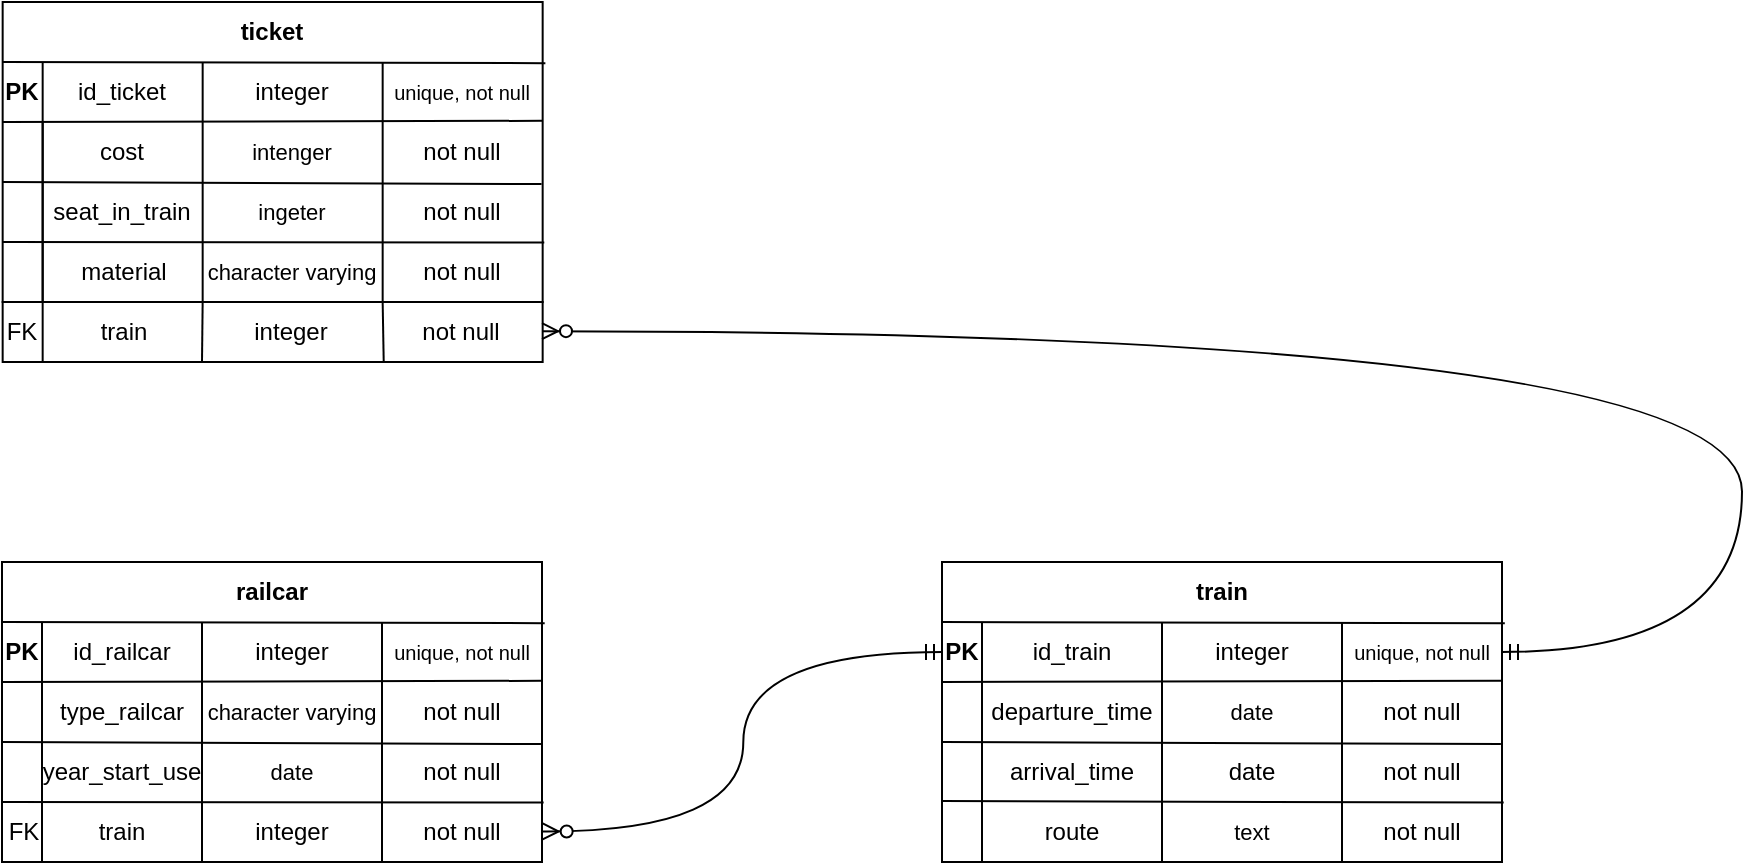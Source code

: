 <mxfile version="20.3.3" type="device"><diagram id="gQiFBLAHBLIhCvb7nNiL" name="Page-1"><mxGraphModel dx="2426" dy="1311" grid="1" gridSize="10" guides="1" tooltips="1" connect="1" arrows="1" fold="1" page="1" pageScale="1" pageWidth="827" pageHeight="1169" math="0" shadow="0"><root><mxCell id="0"/><mxCell id="1" parent="0"/><mxCell id="5uEjQwdNtYrOnMrNZGGL-101" value="" style="rounded=0;whiteSpace=wrap;html=1;" parent="1" vertex="1"><mxGeometry x="210.33" y="90" width="270" height="150" as="geometry"/></mxCell><mxCell id="5uEjQwdNtYrOnMrNZGGL-102" value="" style="endArrow=none;html=1;entryX=0;entryY=0.25;entryDx=0;entryDy=0;exitX=1;exitY=0.396;exitDx=0;exitDy=0;exitPerimeter=0;" parent="1" source="5uEjQwdNtYrOnMrNZGGL-101" edge="1"><mxGeometry width="50" height="50" relative="1" as="geometry"><mxPoint x="390.33" y="150" as="sourcePoint"/><mxPoint x="210.33" y="150" as="targetPoint"/></mxGeometry></mxCell><mxCell id="5uEjQwdNtYrOnMrNZGGL-103" value="" style="endArrow=none;html=1;entryX=0;entryY=0.25;entryDx=0;entryDy=0;exitX=0.998;exitY=0.607;exitDx=0;exitDy=0;exitPerimeter=0;" parent="1" source="5uEjQwdNtYrOnMrNZGGL-101" edge="1"><mxGeometry width="50" height="50" relative="1" as="geometry"><mxPoint x="390.33" y="180" as="sourcePoint"/><mxPoint x="210.33" y="180" as="targetPoint"/></mxGeometry></mxCell><mxCell id="5uEjQwdNtYrOnMrNZGGL-104" value="" style="endArrow=none;html=1;entryX=0;entryY=0.25;entryDx=0;entryDy=0;exitX=1.003;exitY=0.802;exitDx=0;exitDy=0;exitPerimeter=0;" parent="1" source="5uEjQwdNtYrOnMrNZGGL-101" edge="1"><mxGeometry width="50" height="50" relative="1" as="geometry"><mxPoint x="390.33" y="210" as="sourcePoint"/><mxPoint x="210.33" y="210" as="targetPoint"/></mxGeometry></mxCell><mxCell id="5uEjQwdNtYrOnMrNZGGL-105" value="" style="endArrow=none;html=1;entryX=0;entryY=0.25;entryDx=0;entryDy=0;exitX=1.005;exitY=0.204;exitDx=0;exitDy=0;exitPerimeter=0;" parent="1" source="5uEjQwdNtYrOnMrNZGGL-101" edge="1"><mxGeometry width="50" height="50" relative="1" as="geometry"><mxPoint x="390.33" y="120" as="sourcePoint"/><mxPoint x="210.33" y="120" as="targetPoint"/></mxGeometry></mxCell><mxCell id="5uEjQwdNtYrOnMrNZGGL-106" value="" style="endArrow=none;html=1;" parent="1" edge="1"><mxGeometry width="50" height="50" relative="1" as="geometry"><mxPoint x="230.33" y="240" as="sourcePoint"/><mxPoint x="230.33" y="120" as="targetPoint"/></mxGeometry></mxCell><mxCell id="5uEjQwdNtYrOnMrNZGGL-107" value="" style="endArrow=none;html=1;" parent="1" edge="1"><mxGeometry width="50" height="50" relative="1" as="geometry"><mxPoint x="310.33" y="240" as="sourcePoint"/><mxPoint x="310.33" y="120" as="targetPoint"/></mxGeometry></mxCell><mxCell id="5uEjQwdNtYrOnMrNZGGL-108" value="" style="endArrow=none;html=1;" parent="1" edge="1"><mxGeometry width="50" height="50" relative="1" as="geometry"><mxPoint x="400.33" y="240" as="sourcePoint"/><mxPoint x="400.33" y="120" as="targetPoint"/></mxGeometry></mxCell><mxCell id="5uEjQwdNtYrOnMrNZGGL-109" value="ticket" style="text;html=1;strokeColor=none;fillColor=none;align=center;verticalAlign=middle;whiteSpace=wrap;rounded=0;fontStyle=1" parent="1" vertex="1"><mxGeometry x="210.0" y="90" width="270" height="30" as="geometry"/></mxCell><mxCell id="5uEjQwdNtYrOnMrNZGGL-110" value="PK" style="text;html=1;strokeColor=none;fillColor=none;align=center;verticalAlign=middle;whiteSpace=wrap;rounded=0;fontStyle=1" parent="1" vertex="1"><mxGeometry x="210.33" y="120" width="20" height="30" as="geometry"/></mxCell><mxCell id="5uEjQwdNtYrOnMrNZGGL-111" value="id_ticket" style="text;html=1;strokeColor=none;fillColor=none;align=center;verticalAlign=middle;whiteSpace=wrap;rounded=0;" parent="1" vertex="1"><mxGeometry x="230.33" y="120" width="80" height="30" as="geometry"/></mxCell><mxCell id="5uEjQwdNtYrOnMrNZGGL-112" value="integer" style="text;html=1;strokeColor=none;fillColor=none;align=center;verticalAlign=middle;whiteSpace=wrap;rounded=0;" parent="1" vertex="1"><mxGeometry x="310.33" y="120" width="90" height="30" as="geometry"/></mxCell><mxCell id="5uEjQwdNtYrOnMrNZGGL-113" value="&lt;font style=&quot;font-size: 10px&quot;&gt;unique, not null&lt;/font&gt;" style="text;html=1;strokeColor=none;fillColor=none;align=center;verticalAlign=middle;whiteSpace=wrap;rounded=0;" parent="1" vertex="1"><mxGeometry x="400.33" y="120" width="80" height="30" as="geometry"/></mxCell><mxCell id="5uEjQwdNtYrOnMrNZGGL-114" value="cost" style="text;html=1;strokeColor=none;fillColor=none;align=center;verticalAlign=middle;whiteSpace=wrap;rounded=0;" parent="1" vertex="1"><mxGeometry x="230.33" y="150" width="80" height="30" as="geometry"/></mxCell><mxCell id="5uEjQwdNtYrOnMrNZGGL-115" value="&lt;font style=&quot;font-size: 11px&quot;&gt;intenger&lt;/font&gt;" style="text;html=1;strokeColor=none;fillColor=none;align=center;verticalAlign=middle;whiteSpace=wrap;rounded=0;" parent="1" vertex="1"><mxGeometry x="310.33" y="150" width="90" height="30" as="geometry"/></mxCell><mxCell id="5uEjQwdNtYrOnMrNZGGL-116" value="not null" style="text;html=1;strokeColor=none;fillColor=none;align=center;verticalAlign=middle;whiteSpace=wrap;rounded=0;" parent="1" vertex="1"><mxGeometry x="400.33" y="150" width="80" height="30" as="geometry"/></mxCell><mxCell id="5uEjQwdNtYrOnMrNZGGL-118" value="seat_in_train" style="text;html=1;strokeColor=none;fillColor=none;align=center;verticalAlign=middle;whiteSpace=wrap;rounded=0;" parent="1" vertex="1"><mxGeometry x="230.0" y="180" width="79.66" height="30" as="geometry"/></mxCell><mxCell id="5uEjQwdNtYrOnMrNZGGL-119" value="&lt;font style=&quot;font-size: 11px&quot;&gt;ingeter&lt;/font&gt;" style="text;html=1;strokeColor=none;fillColor=none;align=center;verticalAlign=middle;whiteSpace=wrap;rounded=0;" parent="1" vertex="1"><mxGeometry x="310.33" y="180" width="90" height="30" as="geometry"/></mxCell><mxCell id="5uEjQwdNtYrOnMrNZGGL-120" value="not null" style="text;html=1;strokeColor=none;fillColor=none;align=center;verticalAlign=middle;whiteSpace=wrap;rounded=0;" parent="1" vertex="1"><mxGeometry x="400.33" y="180" width="80" height="30" as="geometry"/></mxCell><mxCell id="5uEjQwdNtYrOnMrNZGGL-121" value="material" style="text;html=1;strokeColor=none;fillColor=none;align=center;verticalAlign=middle;whiteSpace=wrap;rounded=0;" parent="1" vertex="1"><mxGeometry x="230.67" y="210" width="80" height="30" as="geometry"/></mxCell><mxCell id="5uEjQwdNtYrOnMrNZGGL-122" value="&lt;font style=&quot;font-size: 11px&quot;&gt;character varying&lt;/font&gt;" style="text;html=1;strokeColor=none;fillColor=none;align=center;verticalAlign=middle;whiteSpace=wrap;rounded=0;" parent="1" vertex="1"><mxGeometry x="310.33" y="210" width="90" height="30" as="geometry"/></mxCell><mxCell id="5uEjQwdNtYrOnMrNZGGL-123" value="not null" style="text;html=1;strokeColor=none;fillColor=none;align=center;verticalAlign=middle;whiteSpace=wrap;rounded=0;" parent="1" vertex="1"><mxGeometry x="400.33" y="210" width="80" height="30" as="geometry"/></mxCell><mxCell id="5uEjQwdNtYrOnMrNZGGL-124" value="" style="rounded=0;whiteSpace=wrap;html=1;" parent="1" vertex="1"><mxGeometry x="210.33" y="240" width="270" height="30" as="geometry"/></mxCell><mxCell id="5uEjQwdNtYrOnMrNZGGL-126" value="" style="endArrow=none;html=1;exitX=0;exitY=1;exitDx=0;exitDy=0;" parent="1" edge="1" source="VApDvZfCdb5Ynhfb6Ah7-11"><mxGeometry width="50" height="50" relative="1" as="geometry"><mxPoint x="309.96" y="299.91" as="sourcePoint"/><mxPoint x="310.33" y="240" as="targetPoint"/></mxGeometry></mxCell><mxCell id="5uEjQwdNtYrOnMrNZGGL-127" value="" style="endArrow=none;html=1;exitX=0.023;exitY=0.996;exitDx=0;exitDy=0;exitPerimeter=0;" parent="1" edge="1" source="VApDvZfCdb5Ynhfb6Ah7-12"><mxGeometry width="50" height="50" relative="1" as="geometry"><mxPoint x="400.41" y="299.43" as="sourcePoint"/><mxPoint x="400.33" y="240" as="targetPoint"/></mxGeometry></mxCell><mxCell id="5uEjQwdNtYrOnMrNZGGL-131" value="" style="rounded=0;whiteSpace=wrap;html=1;" parent="1" vertex="1"><mxGeometry x="210.0" y="370" width="270" height="150" as="geometry"/></mxCell><mxCell id="5uEjQwdNtYrOnMrNZGGL-132" value="" style="endArrow=none;html=1;entryX=0;entryY=0.25;entryDx=0;entryDy=0;exitX=1;exitY=0.396;exitDx=0;exitDy=0;exitPerimeter=0;" parent="1" source="5uEjQwdNtYrOnMrNZGGL-131" edge="1"><mxGeometry width="50" height="50" relative="1" as="geometry"><mxPoint x="390" y="430" as="sourcePoint"/><mxPoint x="210.0" y="430" as="targetPoint"/></mxGeometry></mxCell><mxCell id="5uEjQwdNtYrOnMrNZGGL-133" value="" style="endArrow=none;html=1;entryX=0;entryY=0.25;entryDx=0;entryDy=0;exitX=0.998;exitY=0.607;exitDx=0;exitDy=0;exitPerimeter=0;" parent="1" source="5uEjQwdNtYrOnMrNZGGL-131" edge="1"><mxGeometry width="50" height="50" relative="1" as="geometry"><mxPoint x="390" y="460" as="sourcePoint"/><mxPoint x="210.0" y="460" as="targetPoint"/></mxGeometry></mxCell><mxCell id="5uEjQwdNtYrOnMrNZGGL-134" value="" style="endArrow=none;html=1;entryX=0;entryY=0.25;entryDx=0;entryDy=0;exitX=1.003;exitY=0.802;exitDx=0;exitDy=0;exitPerimeter=0;" parent="1" source="5uEjQwdNtYrOnMrNZGGL-131" edge="1"><mxGeometry width="50" height="50" relative="1" as="geometry"><mxPoint x="390" y="490" as="sourcePoint"/><mxPoint x="210.0" y="490" as="targetPoint"/></mxGeometry></mxCell><mxCell id="5uEjQwdNtYrOnMrNZGGL-135" value="" style="endArrow=none;html=1;entryX=0;entryY=0.25;entryDx=0;entryDy=0;exitX=1.005;exitY=0.204;exitDx=0;exitDy=0;exitPerimeter=0;" parent="1" source="5uEjQwdNtYrOnMrNZGGL-131" edge="1"><mxGeometry width="50" height="50" relative="1" as="geometry"><mxPoint x="390" y="400" as="sourcePoint"/><mxPoint x="210.0" y="400" as="targetPoint"/></mxGeometry></mxCell><mxCell id="5uEjQwdNtYrOnMrNZGGL-136" value="" style="endArrow=none;html=1;" parent="1" edge="1"><mxGeometry width="50" height="50" relative="1" as="geometry"><mxPoint x="230.0" y="520" as="sourcePoint"/><mxPoint x="230.0" y="400" as="targetPoint"/></mxGeometry></mxCell><mxCell id="5uEjQwdNtYrOnMrNZGGL-137" value="" style="endArrow=none;html=1;" parent="1" edge="1"><mxGeometry width="50" height="50" relative="1" as="geometry"><mxPoint x="310" y="520" as="sourcePoint"/><mxPoint x="310" y="400" as="targetPoint"/></mxGeometry></mxCell><mxCell id="5uEjQwdNtYrOnMrNZGGL-138" value="" style="endArrow=none;html=1;" parent="1" edge="1"><mxGeometry width="50" height="50" relative="1" as="geometry"><mxPoint x="400" y="520" as="sourcePoint"/><mxPoint x="400" y="400" as="targetPoint"/></mxGeometry></mxCell><mxCell id="5uEjQwdNtYrOnMrNZGGL-139" value="&lt;b&gt;railcar&lt;/b&gt;" style="text;html=1;strokeColor=none;fillColor=none;align=center;verticalAlign=middle;whiteSpace=wrap;rounded=0;" parent="1" vertex="1"><mxGeometry x="210.0" y="370" width="270" height="30" as="geometry"/></mxCell><mxCell id="5uEjQwdNtYrOnMrNZGGL-140" value="PK" style="text;html=1;strokeColor=none;fillColor=none;align=center;verticalAlign=middle;whiteSpace=wrap;rounded=0;fontStyle=1" parent="1" vertex="1"><mxGeometry x="210.0" y="400" width="20" height="30" as="geometry"/></mxCell><mxCell id="5uEjQwdNtYrOnMrNZGGL-141" value="id_railcar" style="text;html=1;strokeColor=none;fillColor=none;align=center;verticalAlign=middle;whiteSpace=wrap;rounded=0;" parent="1" vertex="1"><mxGeometry x="230.0" y="400" width="80" height="30" as="geometry"/></mxCell><mxCell id="5uEjQwdNtYrOnMrNZGGL-142" value="integer" style="text;html=1;strokeColor=none;fillColor=none;align=center;verticalAlign=middle;whiteSpace=wrap;rounded=0;" parent="1" vertex="1"><mxGeometry x="310" y="400" width="90" height="30" as="geometry"/></mxCell><mxCell id="5uEjQwdNtYrOnMrNZGGL-143" value="&lt;font style=&quot;font-size: 10px&quot;&gt;unique, not null&lt;/font&gt;" style="text;html=1;strokeColor=none;fillColor=none;align=center;verticalAlign=middle;whiteSpace=wrap;rounded=0;" parent="1" vertex="1"><mxGeometry x="400" y="400" width="80" height="30" as="geometry"/></mxCell><mxCell id="5uEjQwdNtYrOnMrNZGGL-144" value="type_railcar" style="text;html=1;strokeColor=none;fillColor=none;align=center;verticalAlign=middle;whiteSpace=wrap;rounded=0;" parent="1" vertex="1"><mxGeometry x="230.0" y="430" width="80" height="30" as="geometry"/></mxCell><mxCell id="5uEjQwdNtYrOnMrNZGGL-145" value="&lt;font style=&quot;font-size: 11px&quot;&gt;character varying&lt;/font&gt;" style="text;html=1;strokeColor=none;fillColor=none;align=center;verticalAlign=middle;whiteSpace=wrap;rounded=0;" parent="1" vertex="1"><mxGeometry x="310" y="430" width="90" height="30" as="geometry"/></mxCell><mxCell id="5uEjQwdNtYrOnMrNZGGL-146" value="not null" style="text;html=1;strokeColor=none;fillColor=none;align=center;verticalAlign=middle;whiteSpace=wrap;rounded=0;" parent="1" vertex="1"><mxGeometry x="400" y="430" width="80" height="30" as="geometry"/></mxCell><mxCell id="5uEjQwdNtYrOnMrNZGGL-148" value="year_start_use" style="text;html=1;strokeColor=none;fillColor=none;align=center;verticalAlign=middle;whiteSpace=wrap;rounded=0;" parent="1" vertex="1"><mxGeometry x="230.0" y="460" width="80" height="30" as="geometry"/></mxCell><mxCell id="5uEjQwdNtYrOnMrNZGGL-149" value="&lt;font style=&quot;font-size: 11px&quot;&gt;date&lt;/font&gt;" style="text;html=1;strokeColor=none;fillColor=none;align=center;verticalAlign=middle;whiteSpace=wrap;rounded=0;" parent="1" vertex="1"><mxGeometry x="310" y="460" width="90" height="30" as="geometry"/></mxCell><mxCell id="5uEjQwdNtYrOnMrNZGGL-150" value="not null" style="text;html=1;strokeColor=none;fillColor=none;align=center;verticalAlign=middle;whiteSpace=wrap;rounded=0;" parent="1" vertex="1"><mxGeometry x="400" y="460" width="80" height="30" as="geometry"/></mxCell><mxCell id="5uEjQwdNtYrOnMrNZGGL-151" value="train" style="text;html=1;strokeColor=none;fillColor=none;align=center;verticalAlign=middle;whiteSpace=wrap;rounded=0;" parent="1" vertex="1"><mxGeometry x="230.0" y="490" width="80" height="30" as="geometry"/></mxCell><mxCell id="5uEjQwdNtYrOnMrNZGGL-152" value="&lt;font style=&quot;font-size: 12px&quot;&gt;integer&lt;/font&gt;" style="text;html=1;strokeColor=none;fillColor=none;align=center;verticalAlign=middle;whiteSpace=wrap;rounded=0;" parent="1" vertex="1"><mxGeometry x="310" y="490" width="90" height="30" as="geometry"/></mxCell><mxCell id="5uEjQwdNtYrOnMrNZGGL-153" value="not null" style="text;html=1;strokeColor=none;fillColor=none;align=center;verticalAlign=middle;whiteSpace=wrap;rounded=0;" parent="1" vertex="1"><mxGeometry x="400" y="490" width="80" height="30" as="geometry"/></mxCell><mxCell id="5uEjQwdNtYrOnMrNZGGL-161" value="" style="rounded=0;whiteSpace=wrap;html=1;" parent="1" vertex="1"><mxGeometry x="680" y="370" width="280" height="150" as="geometry"/></mxCell><mxCell id="5uEjQwdNtYrOnMrNZGGL-162" value="" style="endArrow=none;html=1;entryX=0;entryY=1;entryDx=0;entryDy=0;exitX=1;exitY=0.396;exitDx=0;exitDy=0;exitPerimeter=0;" parent="1" source="5uEjQwdNtYrOnMrNZGGL-161" edge="1" target="5uEjQwdNtYrOnMrNZGGL-170"><mxGeometry width="50" height="50" relative="1" as="geometry"><mxPoint x="870" y="430" as="sourcePoint"/><mxPoint x="690" y="430" as="targetPoint"/></mxGeometry></mxCell><mxCell id="5uEjQwdNtYrOnMrNZGGL-163" value="" style="endArrow=none;html=1;entryX=0.001;entryY=0.6;entryDx=0;entryDy=0;exitX=0.998;exitY=0.607;exitDx=0;exitDy=0;exitPerimeter=0;entryPerimeter=0;" parent="1" source="5uEjQwdNtYrOnMrNZGGL-161" edge="1" target="5uEjQwdNtYrOnMrNZGGL-161"><mxGeometry width="50" height="50" relative="1" as="geometry"><mxPoint x="870" y="460" as="sourcePoint"/><mxPoint x="690" y="460" as="targetPoint"/></mxGeometry></mxCell><mxCell id="5uEjQwdNtYrOnMrNZGGL-164" value="" style="endArrow=none;html=1;entryX=0.001;entryY=0.797;entryDx=0;entryDy=0;exitX=1.003;exitY=0.802;exitDx=0;exitDy=0;exitPerimeter=0;entryPerimeter=0;" parent="1" source="5uEjQwdNtYrOnMrNZGGL-161" edge="1" target="5uEjQwdNtYrOnMrNZGGL-161"><mxGeometry width="50" height="50" relative="1" as="geometry"><mxPoint x="870" y="490" as="sourcePoint"/><mxPoint x="690" y="490" as="targetPoint"/></mxGeometry></mxCell><mxCell id="5uEjQwdNtYrOnMrNZGGL-165" value="" style="endArrow=none;html=1;entryX=0;entryY=0;entryDx=0;entryDy=0;exitX=1.005;exitY=0.204;exitDx=0;exitDy=0;exitPerimeter=0;" parent="1" source="5uEjQwdNtYrOnMrNZGGL-161" edge="1" target="5uEjQwdNtYrOnMrNZGGL-170"><mxGeometry width="50" height="50" relative="1" as="geometry"><mxPoint x="870" y="400" as="sourcePoint"/><mxPoint x="690" y="400" as="targetPoint"/></mxGeometry></mxCell><mxCell id="5uEjQwdNtYrOnMrNZGGL-166" value="" style="endArrow=none;html=1;" parent="1" edge="1"><mxGeometry width="50" height="50" relative="1" as="geometry"><mxPoint x="700" y="520" as="sourcePoint"/><mxPoint x="700" y="400" as="targetPoint"/></mxGeometry></mxCell><mxCell id="5uEjQwdNtYrOnMrNZGGL-167" value="" style="endArrow=none;html=1;" parent="1" edge="1"><mxGeometry width="50" height="50" relative="1" as="geometry"><mxPoint x="790" y="520" as="sourcePoint"/><mxPoint x="790" y="400" as="targetPoint"/></mxGeometry></mxCell><mxCell id="5uEjQwdNtYrOnMrNZGGL-168" value="" style="endArrow=none;html=1;" parent="1" edge="1"><mxGeometry width="50" height="50" relative="1" as="geometry"><mxPoint x="880" y="520" as="sourcePoint"/><mxPoint x="880" y="400" as="targetPoint"/></mxGeometry></mxCell><mxCell id="5uEjQwdNtYrOnMrNZGGL-169" value="train" style="text;html=1;strokeColor=none;fillColor=none;align=center;verticalAlign=middle;whiteSpace=wrap;rounded=0;fontStyle=1" parent="1" vertex="1"><mxGeometry x="680" y="370" width="280" height="30" as="geometry"/></mxCell><mxCell id="5uEjQwdNtYrOnMrNZGGL-170" value="PK" style="text;html=1;strokeColor=none;fillColor=none;align=center;verticalAlign=middle;whiteSpace=wrap;rounded=0;fontStyle=1" parent="1" vertex="1"><mxGeometry x="680" y="400" width="20" height="30" as="geometry"/></mxCell><mxCell id="5uEjQwdNtYrOnMrNZGGL-171" value="id_train" style="text;html=1;strokeColor=none;fillColor=none;align=center;verticalAlign=middle;whiteSpace=wrap;rounded=0;" parent="1" vertex="1"><mxGeometry x="700" y="400" width="90" height="30" as="geometry"/></mxCell><mxCell id="5uEjQwdNtYrOnMrNZGGL-172" value="integer" style="text;html=1;strokeColor=none;fillColor=none;align=center;verticalAlign=middle;whiteSpace=wrap;rounded=0;" parent="1" vertex="1"><mxGeometry x="790" y="400" width="90" height="30" as="geometry"/></mxCell><mxCell id="5uEjQwdNtYrOnMrNZGGL-173" value="&lt;font style=&quot;font-size: 10px&quot;&gt;unique, not null&lt;/font&gt;" style="text;html=1;strokeColor=none;fillColor=none;align=center;verticalAlign=middle;whiteSpace=wrap;rounded=0;" parent="1" vertex="1"><mxGeometry x="880" y="400" width="80" height="30" as="geometry"/></mxCell><mxCell id="5uEjQwdNtYrOnMrNZGGL-174" value="departure_time" style="text;html=1;strokeColor=none;fillColor=none;align=center;verticalAlign=middle;whiteSpace=wrap;rounded=0;" parent="1" vertex="1"><mxGeometry x="700" y="430" width="90" height="30" as="geometry"/></mxCell><mxCell id="5uEjQwdNtYrOnMrNZGGL-175" value="&lt;font style=&quot;font-size: 11px&quot;&gt;date&lt;/font&gt;" style="text;html=1;strokeColor=none;fillColor=none;align=center;verticalAlign=middle;whiteSpace=wrap;rounded=0;" parent="1" vertex="1"><mxGeometry x="790" y="430" width="90" height="30" as="geometry"/></mxCell><mxCell id="5uEjQwdNtYrOnMrNZGGL-176" value="not null" style="text;html=1;strokeColor=none;fillColor=none;align=center;verticalAlign=middle;whiteSpace=wrap;rounded=0;" parent="1" vertex="1"><mxGeometry x="880" y="430" width="80" height="30" as="geometry"/></mxCell><mxCell id="5uEjQwdNtYrOnMrNZGGL-178" value="arrival_time" style="text;html=1;strokeColor=none;fillColor=none;align=center;verticalAlign=middle;whiteSpace=wrap;rounded=0;" parent="1" vertex="1"><mxGeometry x="700" y="460" width="90" height="30" as="geometry"/></mxCell><mxCell id="5uEjQwdNtYrOnMrNZGGL-179" value="date" style="text;html=1;strokeColor=none;fillColor=none;align=center;verticalAlign=middle;whiteSpace=wrap;rounded=0;" parent="1" vertex="1"><mxGeometry x="790" y="460" width="90" height="30" as="geometry"/></mxCell><mxCell id="5uEjQwdNtYrOnMrNZGGL-180" value="not null" style="text;html=1;strokeColor=none;fillColor=none;align=center;verticalAlign=middle;whiteSpace=wrap;rounded=0;" parent="1" vertex="1"><mxGeometry x="880" y="460" width="80" height="30" as="geometry"/></mxCell><mxCell id="5uEjQwdNtYrOnMrNZGGL-181" value="route" style="text;html=1;strokeColor=none;fillColor=none;align=center;verticalAlign=middle;whiteSpace=wrap;rounded=0;" parent="1" vertex="1"><mxGeometry x="700" y="490" width="90" height="30" as="geometry"/></mxCell><mxCell id="5uEjQwdNtYrOnMrNZGGL-182" value="&lt;span style=&quot;font-size: 11px;&quot;&gt;text&lt;br&gt;&lt;/span&gt;" style="text;html=1;strokeColor=none;fillColor=none;align=center;verticalAlign=middle;whiteSpace=wrap;rounded=0;" parent="1" vertex="1"><mxGeometry x="790" y="490" width="90" height="30" as="geometry"/></mxCell><mxCell id="5uEjQwdNtYrOnMrNZGGL-183" value="not null" style="text;html=1;strokeColor=none;fillColor=none;align=center;verticalAlign=middle;whiteSpace=wrap;rounded=0;" parent="1" vertex="1"><mxGeometry x="880" y="490" width="80" height="30" as="geometry"/></mxCell><mxCell id="VApDvZfCdb5Ynhfb6Ah7-9" value="FK" style="text;html=1;strokeColor=none;fillColor=none;align=center;verticalAlign=middle;whiteSpace=wrap;rounded=0;" vertex="1" parent="1"><mxGeometry x="210" y="240" width="20" height="30" as="geometry"/></mxCell><mxCell id="VApDvZfCdb5Ynhfb6Ah7-10" value="train" style="text;html=1;strokeColor=none;fillColor=none;align=center;verticalAlign=middle;whiteSpace=wrap;rounded=0;" vertex="1" parent="1"><mxGeometry x="230.67" y="240" width="79.66" height="30" as="geometry"/></mxCell><mxCell id="VApDvZfCdb5Ynhfb6Ah7-11" value="integer" style="text;html=1;strokeColor=none;fillColor=none;align=center;verticalAlign=middle;whiteSpace=wrap;rounded=0;" vertex="1" parent="1"><mxGeometry x="310" y="240" width="88.99" height="30" as="geometry"/></mxCell><mxCell id="VApDvZfCdb5Ynhfb6Ah7-12" value="not null" style="text;html=1;strokeColor=none;fillColor=none;align=center;verticalAlign=middle;whiteSpace=wrap;rounded=0;" vertex="1" parent="1"><mxGeometry x="398.99" y="240" width="81.01" height="30" as="geometry"/></mxCell><mxCell id="VApDvZfCdb5Ynhfb6Ah7-14" value="FK" style="text;html=1;strokeColor=none;fillColor=none;align=center;verticalAlign=middle;whiteSpace=wrap;rounded=0;" vertex="1" parent="1"><mxGeometry x="210.67" y="490" width="20" height="30" as="geometry"/></mxCell><mxCell id="VApDvZfCdb5Ynhfb6Ah7-30" style="edgeStyle=orthogonalEdgeStyle;curved=1;orthogonalLoop=1;jettySize=auto;html=1;startArrow=ERzeroToMany;startFill=1;endArrow=ERmandOne;endFill=0;entryX=0;entryY=0.5;entryDx=0;entryDy=0;" edge="1" parent="1" target="5uEjQwdNtYrOnMrNZGGL-170"><mxGeometry relative="1" as="geometry"><mxPoint x="480.33" y="504.71" as="sourcePoint"/><mxPoint x="600.33" y="504.71" as="targetPoint"/></mxGeometry></mxCell><mxCell id="VApDvZfCdb5Ynhfb6Ah7-32" style="edgeStyle=orthogonalEdgeStyle;curved=1;orthogonalLoop=1;jettySize=auto;html=1;entryX=1;entryY=0.5;entryDx=0;entryDy=0;startArrow=ERzeroToMany;startFill=1;endArrow=ERmandOne;endFill=0;" edge="1" parent="1" target="5uEjQwdNtYrOnMrNZGGL-173"><mxGeometry relative="1" as="geometry"><Array as="points"><mxPoint x="1080" y="255"/><mxPoint x="1080" y="415"/></Array><mxPoint x="480" y="254.58" as="sourcePoint"/><mxPoint x="570" y="254.58" as="targetPoint"/></mxGeometry></mxCell><mxCell id="VApDvZfCdb5Ynhfb6Ah7-34" value="" style="endArrow=none;html=1;" edge="1" parent="1"><mxGeometry width="50" height="50" relative="1" as="geometry"><mxPoint x="230.33" y="270" as="sourcePoint"/><mxPoint x="230.33" y="150" as="targetPoint"/></mxGeometry></mxCell></root></mxGraphModel></diagram></mxfile>